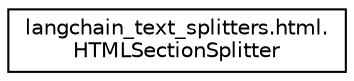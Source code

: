 digraph "Graphical Class Hierarchy"
{
 // LATEX_PDF_SIZE
  edge [fontname="Helvetica",fontsize="10",labelfontname="Helvetica",labelfontsize="10"];
  node [fontname="Helvetica",fontsize="10",shape=record];
  rankdir="LR";
  Node0 [label="langchain_text_splitters.html.\lHTMLSectionSplitter",height=0.2,width=0.4,color="black", fillcolor="white", style="filled",URL="$classlangchain__text__splitters_1_1html_1_1HTMLSectionSplitter.html",tooltip=" "];
}
